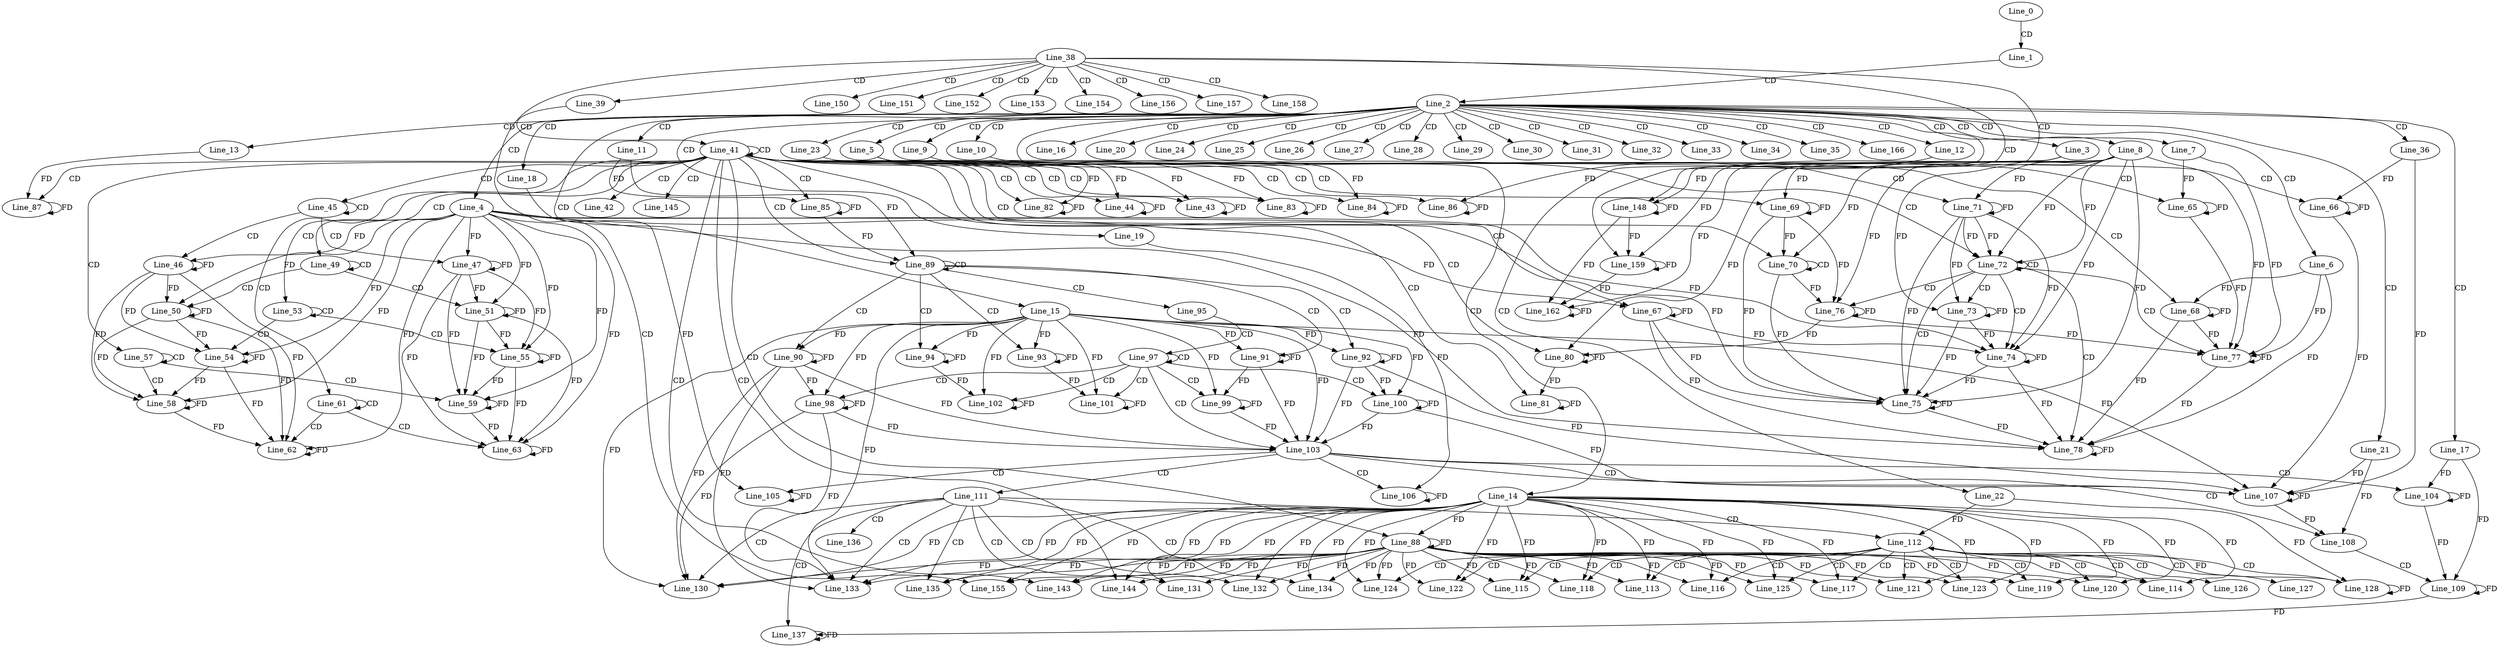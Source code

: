digraph G {
  Line_0;
  Line_1;
  Line_2;
  Line_3;
  Line_4;
  Line_5;
  Line_6;
  Line_7;
  Line_8;
  Line_9;
  Line_10;
  Line_11;
  Line_12;
  Line_13;
  Line_14;
  Line_15;
  Line_16;
  Line_17;
  Line_18;
  Line_19;
  Line_20;
  Line_21;
  Line_22;
  Line_23;
  Line_24;
  Line_25;
  Line_26;
  Line_27;
  Line_28;
  Line_29;
  Line_30;
  Line_31;
  Line_32;
  Line_33;
  Line_34;
  Line_35;
  Line_36;
  Line_38;
  Line_39;
  Line_41;
  Line_41;
  Line_42;
  Line_43;
  Line_43;
  Line_44;
  Line_44;
  Line_45;
  Line_45;
  Line_46;
  Line_47;
  Line_49;
  Line_49;
  Line_50;
  Line_51;
  Line_53;
  Line_53;
  Line_54;
  Line_55;
  Line_57;
  Line_57;
  Line_58;
  Line_59;
  Line_61;
  Line_61;
  Line_62;
  Line_63;
  Line_65;
  Line_66;
  Line_67;
  Line_68;
  Line_69;
  Line_70;
  Line_70;
  Line_71;
  Line_72;
  Line_72;
  Line_73;
  Line_73;
  Line_74;
  Line_74;
  Line_75;
  Line_75;
  Line_75;
  Line_76;
  Line_76;
  Line_77;
  Line_77;
  Line_77;
  Line_78;
  Line_80;
  Line_81;
  Line_81;
  Line_81;
  Line_82;
  Line_83;
  Line_84;
  Line_85;
  Line_86;
  Line_87;
  Line_88;
  Line_89;
  Line_89;
  Line_90;
  Line_91;
  Line_92;
  Line_93;
  Line_94;
  Line_95;
  Line_97;
  Line_97;
  Line_98;
  Line_98;
  Line_99;
  Line_99;
  Line_100;
  Line_100;
  Line_101;
  Line_101;
  Line_102;
  Line_102;
  Line_103;
  Line_103;
  Line_103;
  Line_103;
  Line_104;
  Line_105;
  Line_106;
  Line_107;
  Line_107;
  Line_108;
  Line_108;
  Line_109;
  Line_111;
  Line_112;
  Line_113;
  Line_114;
  Line_115;
  Line_116;
  Line_117;
  Line_118;
  Line_119;
  Line_120;
  Line_121;
  Line_122;
  Line_123;
  Line_124;
  Line_125;
  Line_126;
  Line_127;
  Line_128;
  Line_130;
  Line_130;
  Line_131;
  Line_132;
  Line_133;
  Line_133;
  Line_134;
  Line_135;
  Line_136;
  Line_137;
  Line_143;
  Line_144;
  Line_145;
  Line_148;
  Line_150;
  Line_151;
  Line_152;
  Line_153;
  Line_154;
  Line_155;
  Line_156;
  Line_157;
  Line_158;
  Line_159;
  Line_159;
  Line_162;
  Line_162;
  Line_166;
  Line_0 -> Line_1 [ label="CD" ];
  Line_1 -> Line_2 [ label="CD" ];
  Line_2 -> Line_3 [ label="CD" ];
  Line_2 -> Line_4 [ label="CD" ];
  Line_2 -> Line_5 [ label="CD" ];
  Line_2 -> Line_6 [ label="CD" ];
  Line_2 -> Line_7 [ label="CD" ];
  Line_2 -> Line_8 [ label="CD" ];
  Line_2 -> Line_9 [ label="CD" ];
  Line_2 -> Line_10 [ label="CD" ];
  Line_2 -> Line_11 [ label="CD" ];
  Line_2 -> Line_12 [ label="CD" ];
  Line_2 -> Line_13 [ label="CD" ];
  Line_2 -> Line_14 [ label="CD" ];
  Line_2 -> Line_15 [ label="CD" ];
  Line_2 -> Line_16 [ label="CD" ];
  Line_2 -> Line_17 [ label="CD" ];
  Line_2 -> Line_18 [ label="CD" ];
  Line_2 -> Line_19 [ label="CD" ];
  Line_2 -> Line_20 [ label="CD" ];
  Line_2 -> Line_21 [ label="CD" ];
  Line_2 -> Line_22 [ label="CD" ];
  Line_2 -> Line_23 [ label="CD" ];
  Line_2 -> Line_24 [ label="CD" ];
  Line_2 -> Line_25 [ label="CD" ];
  Line_2 -> Line_26 [ label="CD" ];
  Line_2 -> Line_27 [ label="CD" ];
  Line_2 -> Line_28 [ label="CD" ];
  Line_2 -> Line_29 [ label="CD" ];
  Line_2 -> Line_30 [ label="CD" ];
  Line_2 -> Line_31 [ label="CD" ];
  Line_2 -> Line_32 [ label="CD" ];
  Line_2 -> Line_33 [ label="CD" ];
  Line_2 -> Line_34 [ label="CD" ];
  Line_2 -> Line_35 [ label="CD" ];
  Line_2 -> Line_36 [ label="CD" ];
  Line_38 -> Line_39 [ label="CD" ];
  Line_39 -> Line_41 [ label="CD" ];
  Line_41 -> Line_41 [ label="CD" ];
  Line_41 -> Line_42 [ label="CD" ];
  Line_41 -> Line_43 [ label="CD" ];
  Line_5 -> Line_43 [ label="FD" ];
  Line_43 -> Line_43 [ label="FD" ];
  Line_41 -> Line_44 [ label="CD" ];
  Line_5 -> Line_44 [ label="FD" ];
  Line_44 -> Line_44 [ label="FD" ];
  Line_41 -> Line_45 [ label="CD" ];
  Line_45 -> Line_45 [ label="CD" ];
  Line_45 -> Line_46 [ label="CD" ];
  Line_4 -> Line_46 [ label="FD" ];
  Line_46 -> Line_46 [ label="FD" ];
  Line_45 -> Line_47 [ label="CD" ];
  Line_4 -> Line_47 [ label="FD" ];
  Line_47 -> Line_47 [ label="FD" ];
  Line_41 -> Line_49 [ label="CD" ];
  Line_49 -> Line_49 [ label="CD" ];
  Line_49 -> Line_50 [ label="CD" ];
  Line_4 -> Line_50 [ label="FD" ];
  Line_46 -> Line_50 [ label="FD" ];
  Line_50 -> Line_50 [ label="FD" ];
  Line_49 -> Line_51 [ label="CD" ];
  Line_4 -> Line_51 [ label="FD" ];
  Line_47 -> Line_51 [ label="FD" ];
  Line_51 -> Line_51 [ label="FD" ];
  Line_41 -> Line_53 [ label="CD" ];
  Line_53 -> Line_53 [ label="CD" ];
  Line_53 -> Line_54 [ label="CD" ];
  Line_4 -> Line_54 [ label="FD" ];
  Line_46 -> Line_54 [ label="FD" ];
  Line_50 -> Line_54 [ label="FD" ];
  Line_54 -> Line_54 [ label="FD" ];
  Line_53 -> Line_55 [ label="CD" ];
  Line_4 -> Line_55 [ label="FD" ];
  Line_47 -> Line_55 [ label="FD" ];
  Line_51 -> Line_55 [ label="FD" ];
  Line_55 -> Line_55 [ label="FD" ];
  Line_41 -> Line_57 [ label="CD" ];
  Line_57 -> Line_57 [ label="CD" ];
  Line_57 -> Line_58 [ label="CD" ];
  Line_4 -> Line_58 [ label="FD" ];
  Line_46 -> Line_58 [ label="FD" ];
  Line_50 -> Line_58 [ label="FD" ];
  Line_54 -> Line_58 [ label="FD" ];
  Line_58 -> Line_58 [ label="FD" ];
  Line_57 -> Line_59 [ label="CD" ];
  Line_4 -> Line_59 [ label="FD" ];
  Line_47 -> Line_59 [ label="FD" ];
  Line_51 -> Line_59 [ label="FD" ];
  Line_55 -> Line_59 [ label="FD" ];
  Line_59 -> Line_59 [ label="FD" ];
  Line_41 -> Line_61 [ label="CD" ];
  Line_61 -> Line_61 [ label="CD" ];
  Line_61 -> Line_62 [ label="CD" ];
  Line_4 -> Line_62 [ label="FD" ];
  Line_46 -> Line_62 [ label="FD" ];
  Line_50 -> Line_62 [ label="FD" ];
  Line_54 -> Line_62 [ label="FD" ];
  Line_58 -> Line_62 [ label="FD" ];
  Line_62 -> Line_62 [ label="FD" ];
  Line_61 -> Line_63 [ label="CD" ];
  Line_4 -> Line_63 [ label="FD" ];
  Line_47 -> Line_63 [ label="FD" ];
  Line_51 -> Line_63 [ label="FD" ];
  Line_55 -> Line_63 [ label="FD" ];
  Line_59 -> Line_63 [ label="FD" ];
  Line_63 -> Line_63 [ label="FD" ];
  Line_41 -> Line_65 [ label="CD" ];
  Line_7 -> Line_65 [ label="FD" ];
  Line_65 -> Line_65 [ label="FD" ];
  Line_41 -> Line_66 [ label="CD" ];
  Line_36 -> Line_66 [ label="FD" ];
  Line_66 -> Line_66 [ label="FD" ];
  Line_41 -> Line_67 [ label="CD" ];
  Line_4 -> Line_67 [ label="FD" ];
  Line_67 -> Line_67 [ label="FD" ];
  Line_41 -> Line_68 [ label="CD" ];
  Line_6 -> Line_68 [ label="FD" ];
  Line_68 -> Line_68 [ label="FD" ];
  Line_41 -> Line_69 [ label="CD" ];
  Line_8 -> Line_69 [ label="FD" ];
  Line_69 -> Line_69 [ label="FD" ];
  Line_41 -> Line_70 [ label="CD" ];
  Line_70 -> Line_70 [ label="CD" ];
  Line_8 -> Line_70 [ label="FD" ];
  Line_69 -> Line_70 [ label="FD" ];
  Line_41 -> Line_71 [ label="CD" ];
  Line_8 -> Line_71 [ label="FD" ];
  Line_71 -> Line_71 [ label="FD" ];
  Line_41 -> Line_72 [ label="CD" ];
  Line_8 -> Line_72 [ label="FD" ];
  Line_71 -> Line_72 [ label="FD" ];
  Line_72 -> Line_72 [ label="CD" ];
  Line_8 -> Line_72 [ label="FD" ];
  Line_71 -> Line_72 [ label="FD" ];
  Line_72 -> Line_73 [ label="CD" ];
  Line_8 -> Line_73 [ label="FD" ];
  Line_71 -> Line_73 [ label="FD" ];
  Line_73 -> Line_73 [ label="FD" ];
  Line_72 -> Line_74 [ label="CD" ];
  Line_4 -> Line_74 [ label="FD" ];
  Line_67 -> Line_74 [ label="FD" ];
  Line_74 -> Line_74 [ label="FD" ];
  Line_8 -> Line_74 [ label="FD" ];
  Line_71 -> Line_74 [ label="FD" ];
  Line_73 -> Line_74 [ label="FD" ];
  Line_72 -> Line_75 [ label="CD" ];
  Line_4 -> Line_75 [ label="FD" ];
  Line_67 -> Line_75 [ label="FD" ];
  Line_74 -> Line_75 [ label="FD" ];
  Line_75 -> Line_75 [ label="FD" ];
  Line_8 -> Line_75 [ label="FD" ];
  Line_71 -> Line_75 [ label="FD" ];
  Line_73 -> Line_75 [ label="FD" ];
  Line_69 -> Line_75 [ label="FD" ];
  Line_70 -> Line_75 [ label="FD" ];
  Line_72 -> Line_76 [ label="CD" ];
  Line_8 -> Line_76 [ label="FD" ];
  Line_76 -> Line_76 [ label="FD" ];
  Line_69 -> Line_76 [ label="FD" ];
  Line_70 -> Line_76 [ label="FD" ];
  Line_72 -> Line_77 [ label="CD" ];
  Line_6 -> Line_77 [ label="FD" ];
  Line_68 -> Line_77 [ label="FD" ];
  Line_77 -> Line_77 [ label="FD" ];
  Line_8 -> Line_77 [ label="FD" ];
  Line_76 -> Line_77 [ label="FD" ];
  Line_7 -> Line_77 [ label="FD" ];
  Line_65 -> Line_77 [ label="FD" ];
  Line_72 -> Line_78 [ label="CD" ];
  Line_4 -> Line_78 [ label="FD" ];
  Line_67 -> Line_78 [ label="FD" ];
  Line_74 -> Line_78 [ label="FD" ];
  Line_75 -> Line_78 [ label="FD" ];
  Line_78 -> Line_78 [ label="FD" ];
  Line_6 -> Line_78 [ label="FD" ];
  Line_68 -> Line_78 [ label="FD" ];
  Line_77 -> Line_78 [ label="FD" ];
  Line_41 -> Line_80 [ label="CD" ];
  Line_8 -> Line_80 [ label="FD" ];
  Line_76 -> Line_80 [ label="FD" ];
  Line_80 -> Line_80 [ label="FD" ];
  Line_41 -> Line_81 [ label="CD" ];
  Line_81 -> Line_81 [ label="FD" ];
  Line_80 -> Line_81 [ label="FD" ];
  Line_41 -> Line_82 [ label="CD" ];
  Line_23 -> Line_82 [ label="FD" ];
  Line_82 -> Line_82 [ label="FD" ];
  Line_41 -> Line_83 [ label="CD" ];
  Line_9 -> Line_83 [ label="FD" ];
  Line_83 -> Line_83 [ label="FD" ];
  Line_41 -> Line_84 [ label="CD" ];
  Line_10 -> Line_84 [ label="FD" ];
  Line_84 -> Line_84 [ label="FD" ];
  Line_41 -> Line_85 [ label="CD" ];
  Line_11 -> Line_85 [ label="FD" ];
  Line_85 -> Line_85 [ label="FD" ];
  Line_41 -> Line_86 [ label="CD" ];
  Line_12 -> Line_86 [ label="FD" ];
  Line_86 -> Line_86 [ label="FD" ];
  Line_41 -> Line_87 [ label="CD" ];
  Line_13 -> Line_87 [ label="FD" ];
  Line_87 -> Line_87 [ label="FD" ];
  Line_41 -> Line_88 [ label="CD" ];
  Line_14 -> Line_88 [ label="FD" ];
  Line_88 -> Line_88 [ label="FD" ];
  Line_41 -> Line_89 [ label="CD" ];
  Line_89 -> Line_89 [ label="CD" ];
  Line_11 -> Line_89 [ label="FD" ];
  Line_85 -> Line_89 [ label="FD" ];
  Line_89 -> Line_90 [ label="CD" ];
  Line_90 -> Line_90 [ label="FD" ];
  Line_15 -> Line_90 [ label="FD" ];
  Line_89 -> Line_91 [ label="CD" ];
  Line_91 -> Line_91 [ label="FD" ];
  Line_15 -> Line_91 [ label="FD" ];
  Line_89 -> Line_92 [ label="CD" ];
  Line_92 -> Line_92 [ label="FD" ];
  Line_15 -> Line_92 [ label="FD" ];
  Line_89 -> Line_93 [ label="CD" ];
  Line_93 -> Line_93 [ label="FD" ];
  Line_15 -> Line_93 [ label="FD" ];
  Line_89 -> Line_94 [ label="CD" ];
  Line_94 -> Line_94 [ label="FD" ];
  Line_15 -> Line_94 [ label="FD" ];
  Line_89 -> Line_95 [ label="CD" ];
  Line_95 -> Line_97 [ label="CD" ];
  Line_97 -> Line_97 [ label="CD" ];
  Line_97 -> Line_98 [ label="CD" ];
  Line_90 -> Line_98 [ label="FD" ];
  Line_98 -> Line_98 [ label="FD" ];
  Line_15 -> Line_98 [ label="FD" ];
  Line_97 -> Line_99 [ label="CD" ];
  Line_91 -> Line_99 [ label="FD" ];
  Line_99 -> Line_99 [ label="FD" ];
  Line_15 -> Line_99 [ label="FD" ];
  Line_97 -> Line_100 [ label="CD" ];
  Line_92 -> Line_100 [ label="FD" ];
  Line_100 -> Line_100 [ label="FD" ];
  Line_15 -> Line_100 [ label="FD" ];
  Line_97 -> Line_101 [ label="CD" ];
  Line_93 -> Line_101 [ label="FD" ];
  Line_101 -> Line_101 [ label="FD" ];
  Line_15 -> Line_101 [ label="FD" ];
  Line_97 -> Line_102 [ label="CD" ];
  Line_94 -> Line_102 [ label="FD" ];
  Line_102 -> Line_102 [ label="FD" ];
  Line_15 -> Line_102 [ label="FD" ];
  Line_97 -> Line_103 [ label="CD" ];
  Line_90 -> Line_103 [ label="FD" ];
  Line_98 -> Line_103 [ label="FD" ];
  Line_15 -> Line_103 [ label="FD" ];
  Line_91 -> Line_103 [ label="FD" ];
  Line_99 -> Line_103 [ label="FD" ];
  Line_92 -> Line_103 [ label="FD" ];
  Line_100 -> Line_103 [ label="FD" ];
  Line_103 -> Line_104 [ label="CD" ];
  Line_104 -> Line_104 [ label="FD" ];
  Line_17 -> Line_104 [ label="FD" ];
  Line_103 -> Line_105 [ label="CD" ];
  Line_105 -> Line_105 [ label="FD" ];
  Line_18 -> Line_105 [ label="FD" ];
  Line_103 -> Line_106 [ label="CD" ];
  Line_106 -> Line_106 [ label="FD" ];
  Line_19 -> Line_106 [ label="FD" ];
  Line_103 -> Line_107 [ label="CD" ];
  Line_107 -> Line_107 [ label="FD" ];
  Line_21 -> Line_107 [ label="FD" ];
  Line_36 -> Line_107 [ label="FD" ];
  Line_66 -> Line_107 [ label="FD" ];
  Line_92 -> Line_107 [ label="FD" ];
  Line_100 -> Line_107 [ label="FD" ];
  Line_15 -> Line_107 [ label="FD" ];
  Line_103 -> Line_108 [ label="CD" ];
  Line_107 -> Line_108 [ label="FD" ];
  Line_21 -> Line_108 [ label="FD" ];
  Line_108 -> Line_109 [ label="CD" ];
  Line_104 -> Line_109 [ label="FD" ];
  Line_109 -> Line_109 [ label="FD" ];
  Line_17 -> Line_109 [ label="FD" ];
  Line_103 -> Line_111 [ label="CD" ];
  Line_111 -> Line_112 [ label="CD" ];
  Line_22 -> Line_112 [ label="FD" ];
  Line_112 -> Line_113 [ label="CD" ];
  Line_14 -> Line_113 [ label="FD" ];
  Line_88 -> Line_113 [ label="FD" ];
  Line_112 -> Line_114 [ label="CD" ];
  Line_14 -> Line_114 [ label="FD" ];
  Line_88 -> Line_114 [ label="FD" ];
  Line_112 -> Line_115 [ label="CD" ];
  Line_14 -> Line_115 [ label="FD" ];
  Line_88 -> Line_115 [ label="FD" ];
  Line_112 -> Line_116 [ label="CD" ];
  Line_14 -> Line_116 [ label="FD" ];
  Line_88 -> Line_116 [ label="FD" ];
  Line_112 -> Line_117 [ label="CD" ];
  Line_14 -> Line_117 [ label="FD" ];
  Line_88 -> Line_117 [ label="FD" ];
  Line_112 -> Line_118 [ label="CD" ];
  Line_14 -> Line_118 [ label="FD" ];
  Line_88 -> Line_118 [ label="FD" ];
  Line_112 -> Line_119 [ label="CD" ];
  Line_14 -> Line_119 [ label="FD" ];
  Line_88 -> Line_119 [ label="FD" ];
  Line_112 -> Line_120 [ label="CD" ];
  Line_14 -> Line_120 [ label="FD" ];
  Line_88 -> Line_120 [ label="FD" ];
  Line_112 -> Line_121 [ label="CD" ];
  Line_14 -> Line_121 [ label="FD" ];
  Line_88 -> Line_121 [ label="FD" ];
  Line_112 -> Line_122 [ label="CD" ];
  Line_14 -> Line_122 [ label="FD" ];
  Line_88 -> Line_122 [ label="FD" ];
  Line_112 -> Line_123 [ label="CD" ];
  Line_14 -> Line_123 [ label="FD" ];
  Line_88 -> Line_123 [ label="FD" ];
  Line_112 -> Line_124 [ label="CD" ];
  Line_14 -> Line_124 [ label="FD" ];
  Line_88 -> Line_124 [ label="FD" ];
  Line_112 -> Line_125 [ label="CD" ];
  Line_14 -> Line_125 [ label="FD" ];
  Line_88 -> Line_125 [ label="FD" ];
  Line_112 -> Line_126 [ label="CD" ];
  Line_112 -> Line_127 [ label="CD" ];
  Line_112 -> Line_128 [ label="CD" ];
  Line_128 -> Line_128 [ label="FD" ];
  Line_22 -> Line_128 [ label="FD" ];
  Line_111 -> Line_130 [ label="CD" ];
  Line_14 -> Line_130 [ label="FD" ];
  Line_88 -> Line_130 [ label="FD" ];
  Line_90 -> Line_130 [ label="FD" ];
  Line_98 -> Line_130 [ label="FD" ];
  Line_15 -> Line_130 [ label="FD" ];
  Line_111 -> Line_131 [ label="CD" ];
  Line_14 -> Line_131 [ label="FD" ];
  Line_88 -> Line_131 [ label="FD" ];
  Line_111 -> Line_132 [ label="CD" ];
  Line_14 -> Line_132 [ label="FD" ];
  Line_88 -> Line_132 [ label="FD" ];
  Line_111 -> Line_133 [ label="CD" ];
  Line_14 -> Line_133 [ label="FD" ];
  Line_88 -> Line_133 [ label="FD" ];
  Line_90 -> Line_133 [ label="FD" ];
  Line_98 -> Line_133 [ label="FD" ];
  Line_15 -> Line_133 [ label="FD" ];
  Line_111 -> Line_134 [ label="CD" ];
  Line_14 -> Line_134 [ label="FD" ];
  Line_88 -> Line_134 [ label="FD" ];
  Line_111 -> Line_135 [ label="CD" ];
  Line_14 -> Line_135 [ label="FD" ];
  Line_88 -> Line_135 [ label="FD" ];
  Line_111 -> Line_136 [ label="CD" ];
  Line_111 -> Line_137 [ label="CD" ];
  Line_109 -> Line_137 [ label="FD" ];
  Line_137 -> Line_137 [ label="FD" ];
  Line_41 -> Line_143 [ label="CD" ];
  Line_14 -> Line_143 [ label="FD" ];
  Line_88 -> Line_143 [ label="FD" ];
  Line_41 -> Line_144 [ label="CD" ];
  Line_14 -> Line_144 [ label="FD" ];
  Line_88 -> Line_144 [ label="FD" ];
  Line_41 -> Line_145 [ label="CD" ];
  Line_38 -> Line_148 [ label="CD" ];
  Line_3 -> Line_148 [ label="FD" ];
  Line_148 -> Line_148 [ label="FD" ];
  Line_38 -> Line_150 [ label="CD" ];
  Line_38 -> Line_151 [ label="CD" ];
  Line_38 -> Line_152 [ label="CD" ];
  Line_38 -> Line_153 [ label="CD" ];
  Line_38 -> Line_154 [ label="CD" ];
  Line_38 -> Line_155 [ label="CD" ];
  Line_14 -> Line_155 [ label="FD" ];
  Line_88 -> Line_155 [ label="FD" ];
  Line_38 -> Line_156 [ label="CD" ];
  Line_38 -> Line_157 [ label="CD" ];
  Line_38 -> Line_158 [ label="CD" ];
  Line_38 -> Line_159 [ label="CD" ];
  Line_3 -> Line_159 [ label="FD" ];
  Line_148 -> Line_159 [ label="FD" ];
  Line_159 -> Line_159 [ label="FD" ];
  Line_3 -> Line_162 [ label="FD" ];
  Line_148 -> Line_162 [ label="FD" ];
  Line_159 -> Line_162 [ label="FD" ];
  Line_162 -> Line_162 [ label="FD" ];
  Line_2 -> Line_166 [ label="CD" ];
  Line_128 -> Line_112 [ label="FD" ];
}
